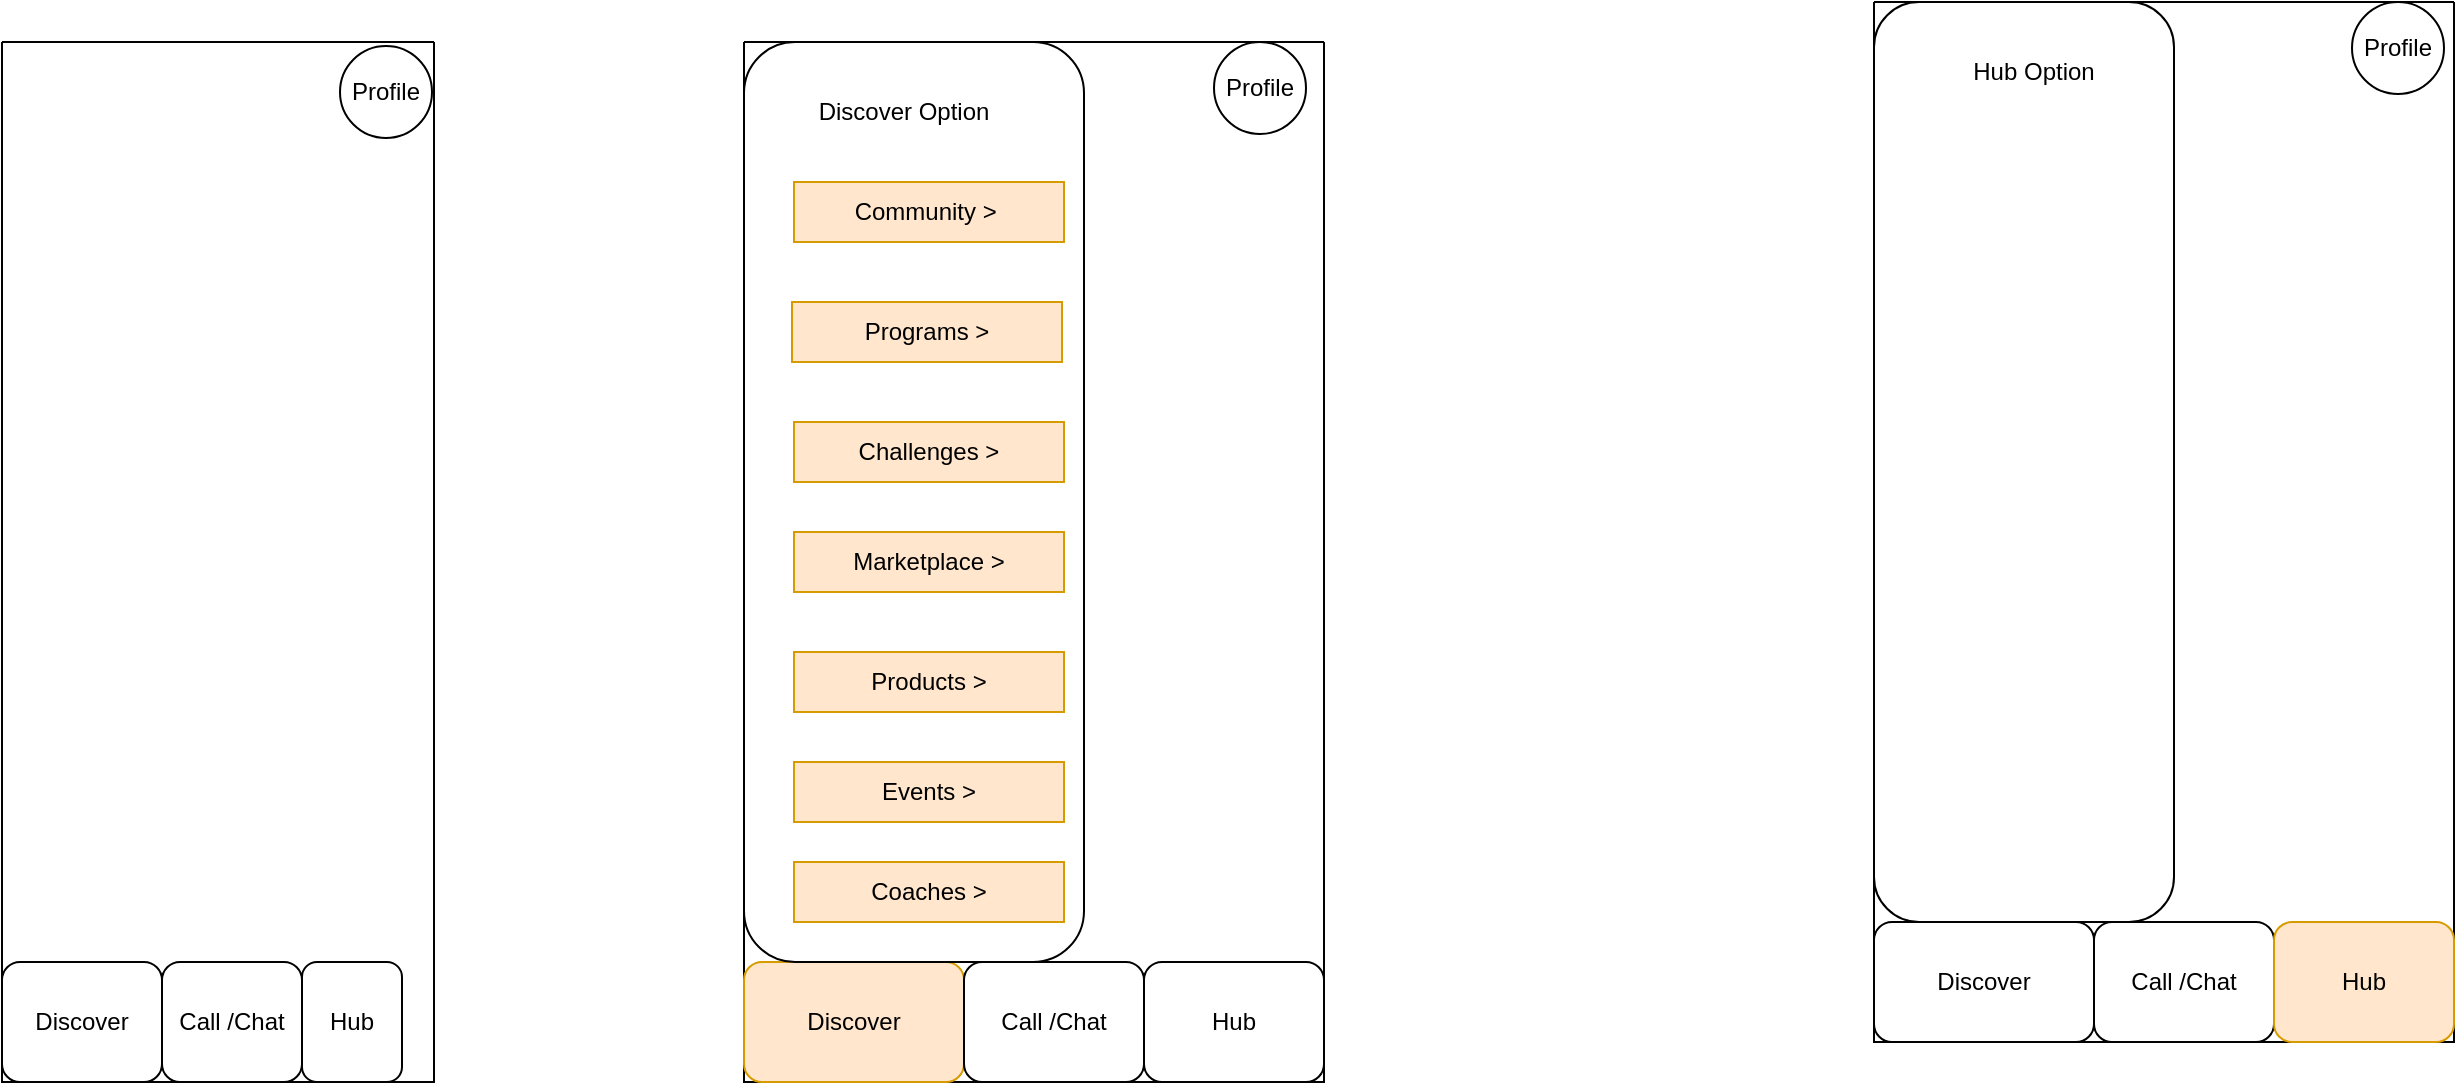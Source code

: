 <mxfile version="24.2.5" type="github">
  <diagram name="Page-1" id="2mgG1ZenihQPI38-4Km9">
    <mxGraphModel dx="1483" dy="911" grid="1" gridSize="10" guides="1" tooltips="1" connect="1" arrows="1" fold="1" page="1" pageScale="1" pageWidth="850" pageHeight="1100" math="0" shadow="0">
      <root>
        <mxCell id="0" />
        <mxCell id="1" parent="0" />
        <mxCell id="apzST0HvyVAaXvDr1p3V-2" value="" style="swimlane;startSize=0;" vertex="1" parent="1">
          <mxGeometry x="54" y="50" width="216" height="520" as="geometry" />
        </mxCell>
        <mxCell id="apzST0HvyVAaXvDr1p3V-3" value="Discover" style="rounded=1;whiteSpace=wrap;html=1;" vertex="1" parent="apzST0HvyVAaXvDr1p3V-2">
          <mxGeometry y="460" width="80" height="60" as="geometry" />
        </mxCell>
        <mxCell id="apzST0HvyVAaXvDr1p3V-4" value="Call /Chat" style="rounded=1;whiteSpace=wrap;html=1;" vertex="1" parent="apzST0HvyVAaXvDr1p3V-2">
          <mxGeometry x="80" y="460" width="70" height="60" as="geometry" />
        </mxCell>
        <mxCell id="apzST0HvyVAaXvDr1p3V-5" value="Hub" style="rounded=1;whiteSpace=wrap;html=1;" vertex="1" parent="apzST0HvyVAaXvDr1p3V-2">
          <mxGeometry x="150" y="460" width="50" height="60" as="geometry" />
        </mxCell>
        <mxCell id="apzST0HvyVAaXvDr1p3V-23" value="Profile" style="ellipse;whiteSpace=wrap;html=1;aspect=fixed;" vertex="1" parent="apzST0HvyVAaXvDr1p3V-2">
          <mxGeometry x="169" y="2" width="46" height="46" as="geometry" />
        </mxCell>
        <mxCell id="apzST0HvyVAaXvDr1p3V-8" value="" style="swimlane;startSize=0;" vertex="1" parent="1">
          <mxGeometry x="990" y="30" width="290" height="520" as="geometry" />
        </mxCell>
        <mxCell id="apzST0HvyVAaXvDr1p3V-9" value="Discover" style="rounded=1;whiteSpace=wrap;html=1;" vertex="1" parent="apzST0HvyVAaXvDr1p3V-8">
          <mxGeometry y="460" width="110" height="60" as="geometry" />
        </mxCell>
        <mxCell id="apzST0HvyVAaXvDr1p3V-10" value="Call /Chat" style="rounded=1;whiteSpace=wrap;html=1;" vertex="1" parent="apzST0HvyVAaXvDr1p3V-8">
          <mxGeometry x="110" y="460" width="90" height="60" as="geometry" />
        </mxCell>
        <mxCell id="apzST0HvyVAaXvDr1p3V-11" value="Hub" style="rounded=1;whiteSpace=wrap;html=1;fillColor=#ffe6cc;strokeColor=#d79b00;" vertex="1" parent="apzST0HvyVAaXvDr1p3V-8">
          <mxGeometry x="200" y="460" width="90" height="60" as="geometry" />
        </mxCell>
        <mxCell id="apzST0HvyVAaXvDr1p3V-12" value="" style="rounded=1;whiteSpace=wrap;html=1;" vertex="1" parent="apzST0HvyVAaXvDr1p3V-8">
          <mxGeometry width="150" height="460" as="geometry" />
        </mxCell>
        <mxCell id="apzST0HvyVAaXvDr1p3V-15" value="Hub Option" style="text;html=1;align=center;verticalAlign=middle;whiteSpace=wrap;rounded=0;" vertex="1" parent="apzST0HvyVAaXvDr1p3V-8">
          <mxGeometry x="30" y="20" width="100" height="30" as="geometry" />
        </mxCell>
        <mxCell id="apzST0HvyVAaXvDr1p3V-32" value="Profile" style="ellipse;whiteSpace=wrap;html=1;aspect=fixed;" vertex="1" parent="apzST0HvyVAaXvDr1p3V-8">
          <mxGeometry x="239" width="46" height="46" as="geometry" />
        </mxCell>
        <mxCell id="apzST0HvyVAaXvDr1p3V-40" value="" style="group" vertex="1" connectable="0" parent="1">
          <mxGeometry x="425" y="50" width="290" height="520" as="geometry" />
        </mxCell>
        <mxCell id="apzST0HvyVAaXvDr1p3V-16" value="" style="swimlane;startSize=0;" vertex="1" parent="apzST0HvyVAaXvDr1p3V-40">
          <mxGeometry width="290" height="520" as="geometry" />
        </mxCell>
        <mxCell id="apzST0HvyVAaXvDr1p3V-17" value="Discover" style="rounded=1;whiteSpace=wrap;html=1;fillColor=#ffe6cc;strokeColor=#d79b00;" vertex="1" parent="apzST0HvyVAaXvDr1p3V-16">
          <mxGeometry y="460" width="110" height="60" as="geometry" />
        </mxCell>
        <mxCell id="apzST0HvyVAaXvDr1p3V-18" value="Call /Chat" style="rounded=1;whiteSpace=wrap;html=1;" vertex="1" parent="apzST0HvyVAaXvDr1p3V-16">
          <mxGeometry x="110" y="460" width="90" height="60" as="geometry" />
        </mxCell>
        <mxCell id="apzST0HvyVAaXvDr1p3V-19" value="Hub" style="rounded=1;whiteSpace=wrap;html=1;" vertex="1" parent="apzST0HvyVAaXvDr1p3V-16">
          <mxGeometry x="200" y="460" width="90" height="60" as="geometry" />
        </mxCell>
        <mxCell id="apzST0HvyVAaXvDr1p3V-20" value="" style="rounded=1;whiteSpace=wrap;html=1;" vertex="1" parent="apzST0HvyVAaXvDr1p3V-16">
          <mxGeometry width="170" height="460" as="geometry" />
        </mxCell>
        <mxCell id="apzST0HvyVAaXvDr1p3V-21" value="Discover Option" style="text;html=1;align=center;verticalAlign=middle;whiteSpace=wrap;rounded=0;" vertex="1" parent="apzST0HvyVAaXvDr1p3V-16">
          <mxGeometry x="30" y="20" width="100" height="30" as="geometry" />
        </mxCell>
        <mxCell id="apzST0HvyVAaXvDr1p3V-30" value="Profile" style="ellipse;whiteSpace=wrap;html=1;aspect=fixed;" vertex="1" parent="apzST0HvyVAaXvDr1p3V-16">
          <mxGeometry x="235" width="46" height="46" as="geometry" />
        </mxCell>
        <mxCell id="apzST0HvyVAaXvDr1p3V-33" value="Challenges &amp;gt;" style="text;html=1;align=center;verticalAlign=middle;whiteSpace=wrap;rounded=0;fillColor=#ffe6cc;strokeColor=#d79b00;" vertex="1" parent="apzST0HvyVAaXvDr1p3V-16">
          <mxGeometry x="25" y="190" width="135" height="30" as="geometry" />
        </mxCell>
        <mxCell id="apzST0HvyVAaXvDr1p3V-36" value="Products &amp;gt;" style="text;html=1;align=center;verticalAlign=middle;whiteSpace=wrap;rounded=0;fillColor=#ffe6cc;strokeColor=#d79b00;" vertex="1" parent="apzST0HvyVAaXvDr1p3V-16">
          <mxGeometry x="25" y="305" width="135" height="30" as="geometry" />
        </mxCell>
        <mxCell id="apzST0HvyVAaXvDr1p3V-37" value="Marketplace &amp;gt;" style="text;html=1;align=center;verticalAlign=middle;whiteSpace=wrap;rounded=0;fillColor=#ffe6cc;strokeColor=#d79b00;" vertex="1" parent="apzST0HvyVAaXvDr1p3V-16">
          <mxGeometry x="25" y="245" width="135" height="30" as="geometry" />
        </mxCell>
        <mxCell id="apzST0HvyVAaXvDr1p3V-38" value="Events &amp;gt;" style="text;html=1;align=center;verticalAlign=middle;whiteSpace=wrap;rounded=0;fillColor=#ffe6cc;strokeColor=#d79b00;" vertex="1" parent="apzST0HvyVAaXvDr1p3V-16">
          <mxGeometry x="25" y="360" width="135" height="30" as="geometry" />
        </mxCell>
        <mxCell id="apzST0HvyVAaXvDr1p3V-39" value="Coaches &amp;gt;" style="text;html=1;align=center;verticalAlign=middle;whiteSpace=wrap;rounded=0;fillColor=#ffe6cc;strokeColor=#d79b00;" vertex="1" parent="apzST0HvyVAaXvDr1p3V-16">
          <mxGeometry x="25" y="410" width="135" height="30" as="geometry" />
        </mxCell>
        <mxCell id="apzST0HvyVAaXvDr1p3V-34" value="Community &amp;gt;&amp;nbsp;" style="text;html=1;align=center;verticalAlign=middle;whiteSpace=wrap;rounded=0;fillColor=#ffe6cc;strokeColor=#d79b00;" vertex="1" parent="apzST0HvyVAaXvDr1p3V-40">
          <mxGeometry x="25" y="70" width="135" height="30" as="geometry" />
        </mxCell>
        <mxCell id="apzST0HvyVAaXvDr1p3V-35" value="Programs &amp;gt;" style="text;html=1;align=center;verticalAlign=middle;whiteSpace=wrap;rounded=0;fillColor=#ffe6cc;strokeColor=#d79b00;" vertex="1" parent="apzST0HvyVAaXvDr1p3V-40">
          <mxGeometry x="24" y="130" width="135" height="30" as="geometry" />
        </mxCell>
      </root>
    </mxGraphModel>
  </diagram>
</mxfile>
